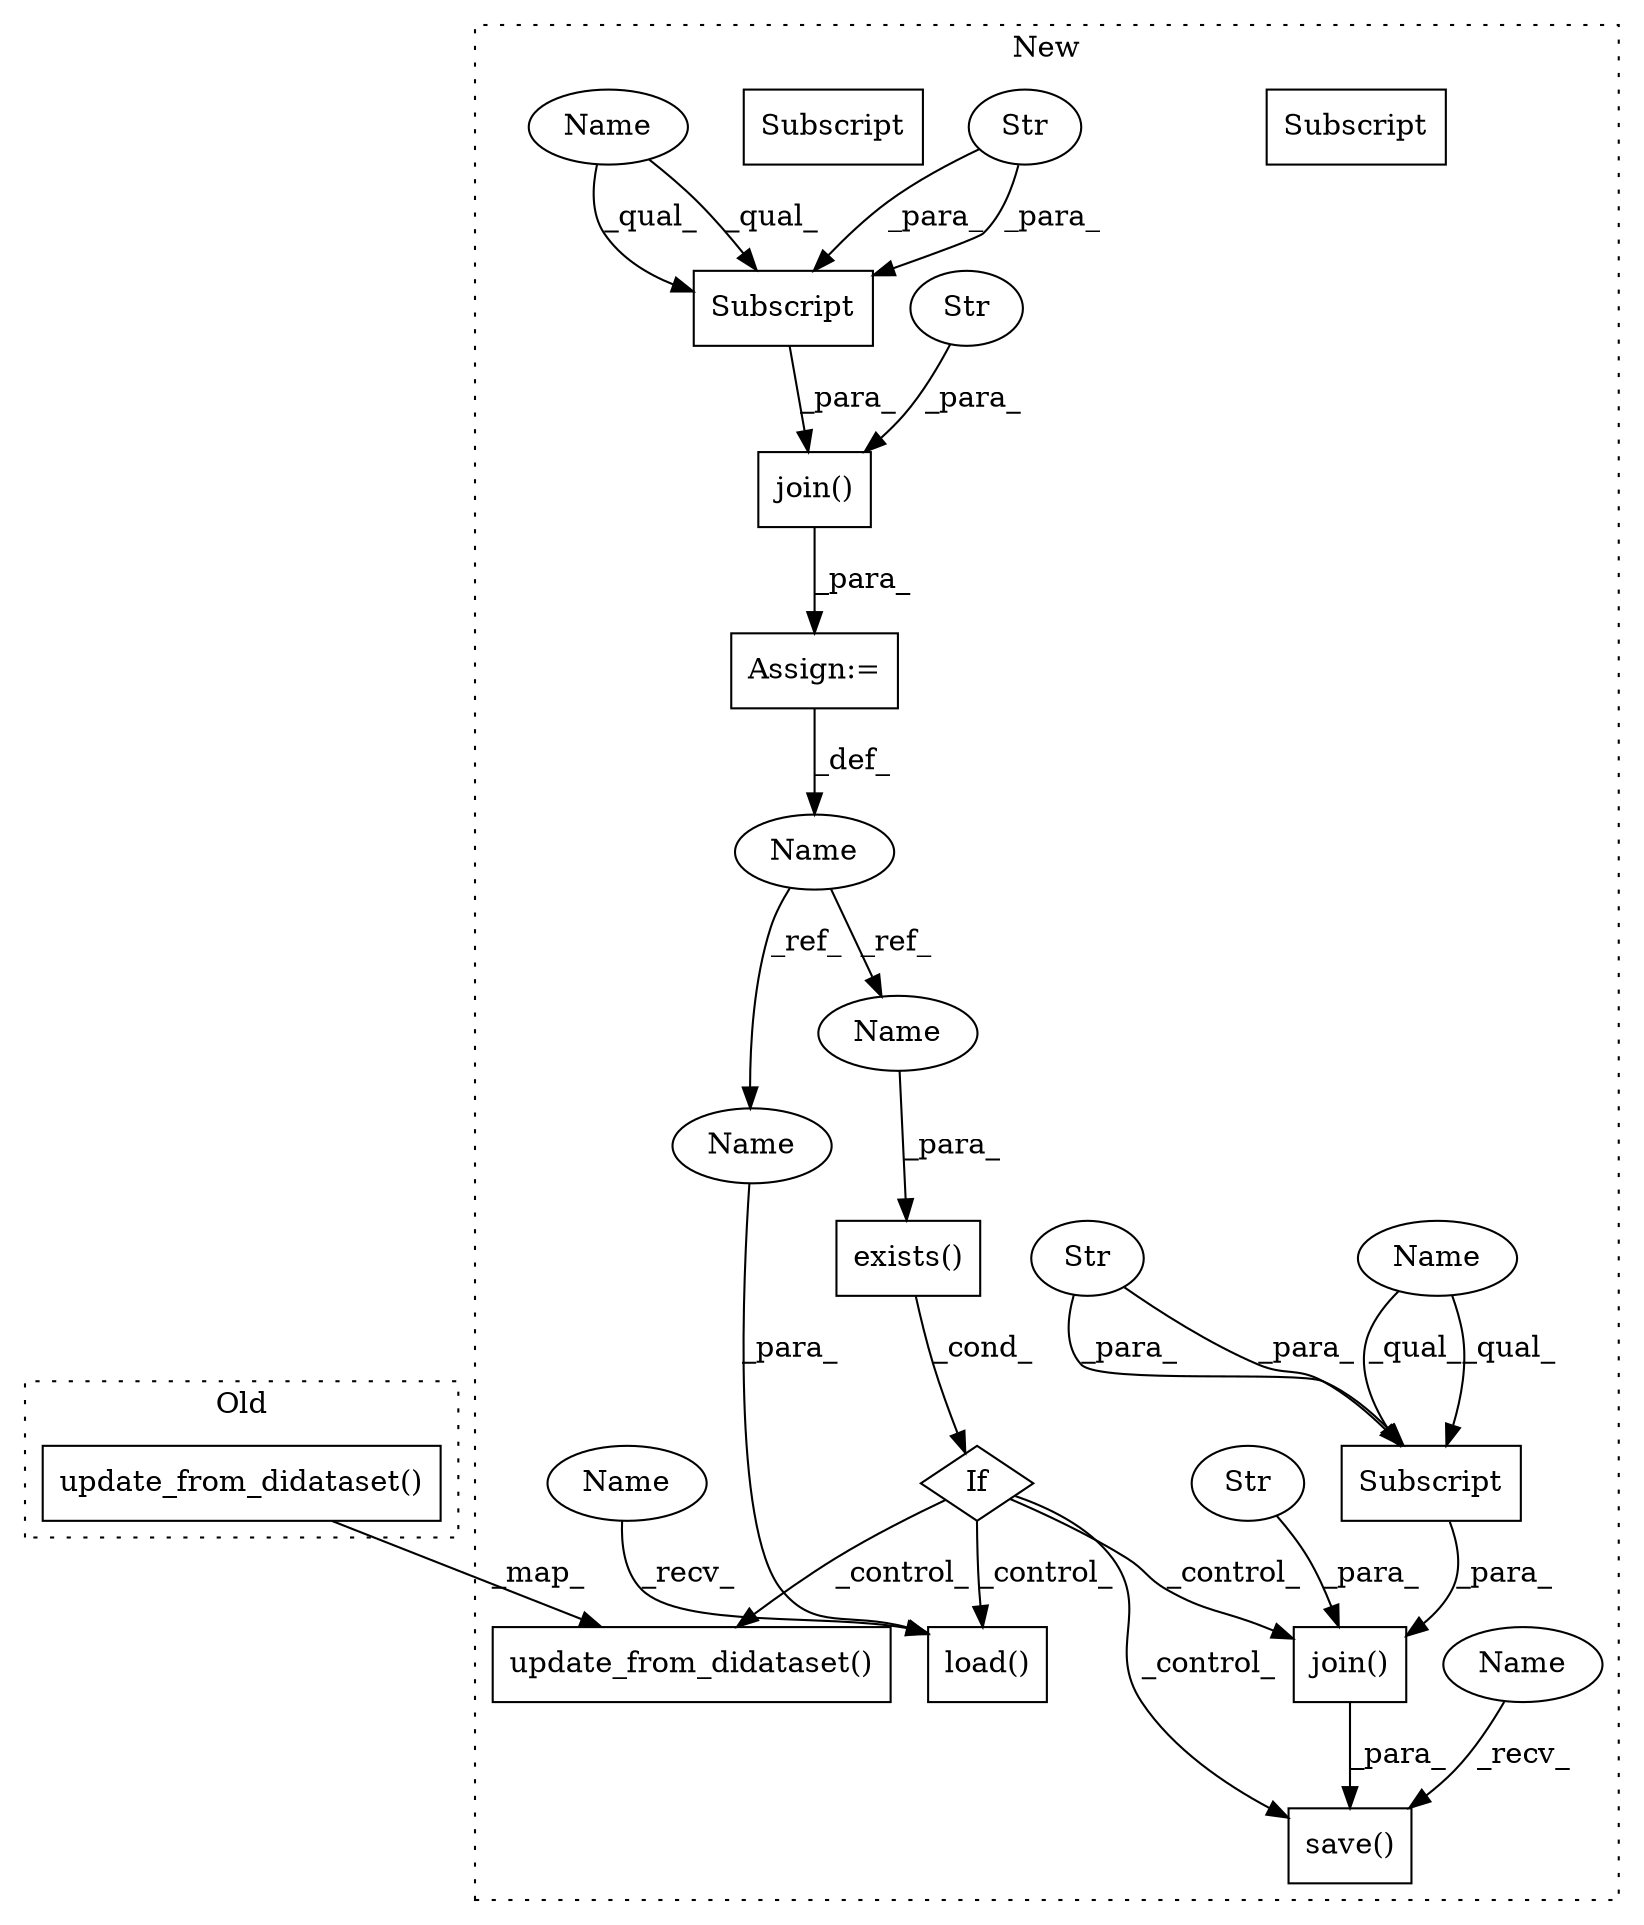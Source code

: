 digraph G {
subgraph cluster0 {
1 [label="update_from_didataset()" a="75" s="6454,6500" l="36,24" shape="box"];
label = "Old";
style="dotted";
}
subgraph cluster1 {
2 [label="update_from_didataset()" a="75" s="6709,6755" l="36,24" shape="box"];
3 [label="If" a="96" s="6540" l="3" shape="diamond"];
4 [label="load()" a="75" s="6587,6624" l="19,1" shape="box"];
5 [label="Name" a="87" s="6443" l="18" shape="ellipse"];
6 [label="exists()" a="75" s="6543,6576" l="15,1" shape="box"];
7 [label="join()" a="75" s="6464,6529" l="22,6" shape="box"];
8 [label="Subscript" a="63" s="6486,0" l="22,0" shape="box"];
9 [label="Str" a="66" s="6494" l="13" shape="ellipse"];
10 [label="Str" a="66" s="6510" l="19" shape="ellipse"];
11 [label="join()" a="75" s="6820,6876" l="13,1" shape="box"];
12 [label="Str" a="66" s="6857" l="19" shape="ellipse"];
13 [label="Subscript" a="63" s="6833,0" l="22,0" shape="box"];
14 [label="Str" a="66" s="6841" l="13" shape="ellipse"];
15 [label="save()" a="75" s="6788,6877" l="32,10" shape="box"];
16 [label="Assign:=" a="68" s="6461" l="3" shape="box"];
17 [label="Name" a="87" s="6587" l="13" shape="ellipse"];
18 [label="Name" a="87" s="6788" l="13" shape="ellipse"];
19 [label="Name" a="87" s="6606" l="18" shape="ellipse"];
20 [label="Name" a="87" s="6558" l="18" shape="ellipse"];
21 [label="Name" a="87" s="6833" l="7" shape="ellipse"];
22 [label="Subscript" a="63" s="6833,0" l="22,0" shape="box"];
23 [label="Name" a="87" s="6486" l="7" shape="ellipse"];
24 [label="Subscript" a="63" s="6486,0" l="22,0" shape="box"];
label = "New";
style="dotted";
}
1 -> 2 [label="_map_"];
3 -> 11 [label="_control_"];
3 -> 15 [label="_control_"];
3 -> 2 [label="_control_"];
3 -> 4 [label="_control_"];
5 -> 20 [label="_ref_"];
5 -> 19 [label="_ref_"];
6 -> 3 [label="_cond_"];
7 -> 16 [label="_para_"];
9 -> 24 [label="_para_"];
9 -> 24 [label="_para_"];
10 -> 7 [label="_para_"];
11 -> 15 [label="_para_"];
12 -> 11 [label="_para_"];
14 -> 22 [label="_para_"];
14 -> 22 [label="_para_"];
16 -> 5 [label="_def_"];
17 -> 4 [label="_recv_"];
18 -> 15 [label="_recv_"];
19 -> 4 [label="_para_"];
20 -> 6 [label="_para_"];
21 -> 22 [label="_qual_"];
21 -> 22 [label="_qual_"];
22 -> 11 [label="_para_"];
23 -> 24 [label="_qual_"];
23 -> 24 [label="_qual_"];
24 -> 7 [label="_para_"];
}
